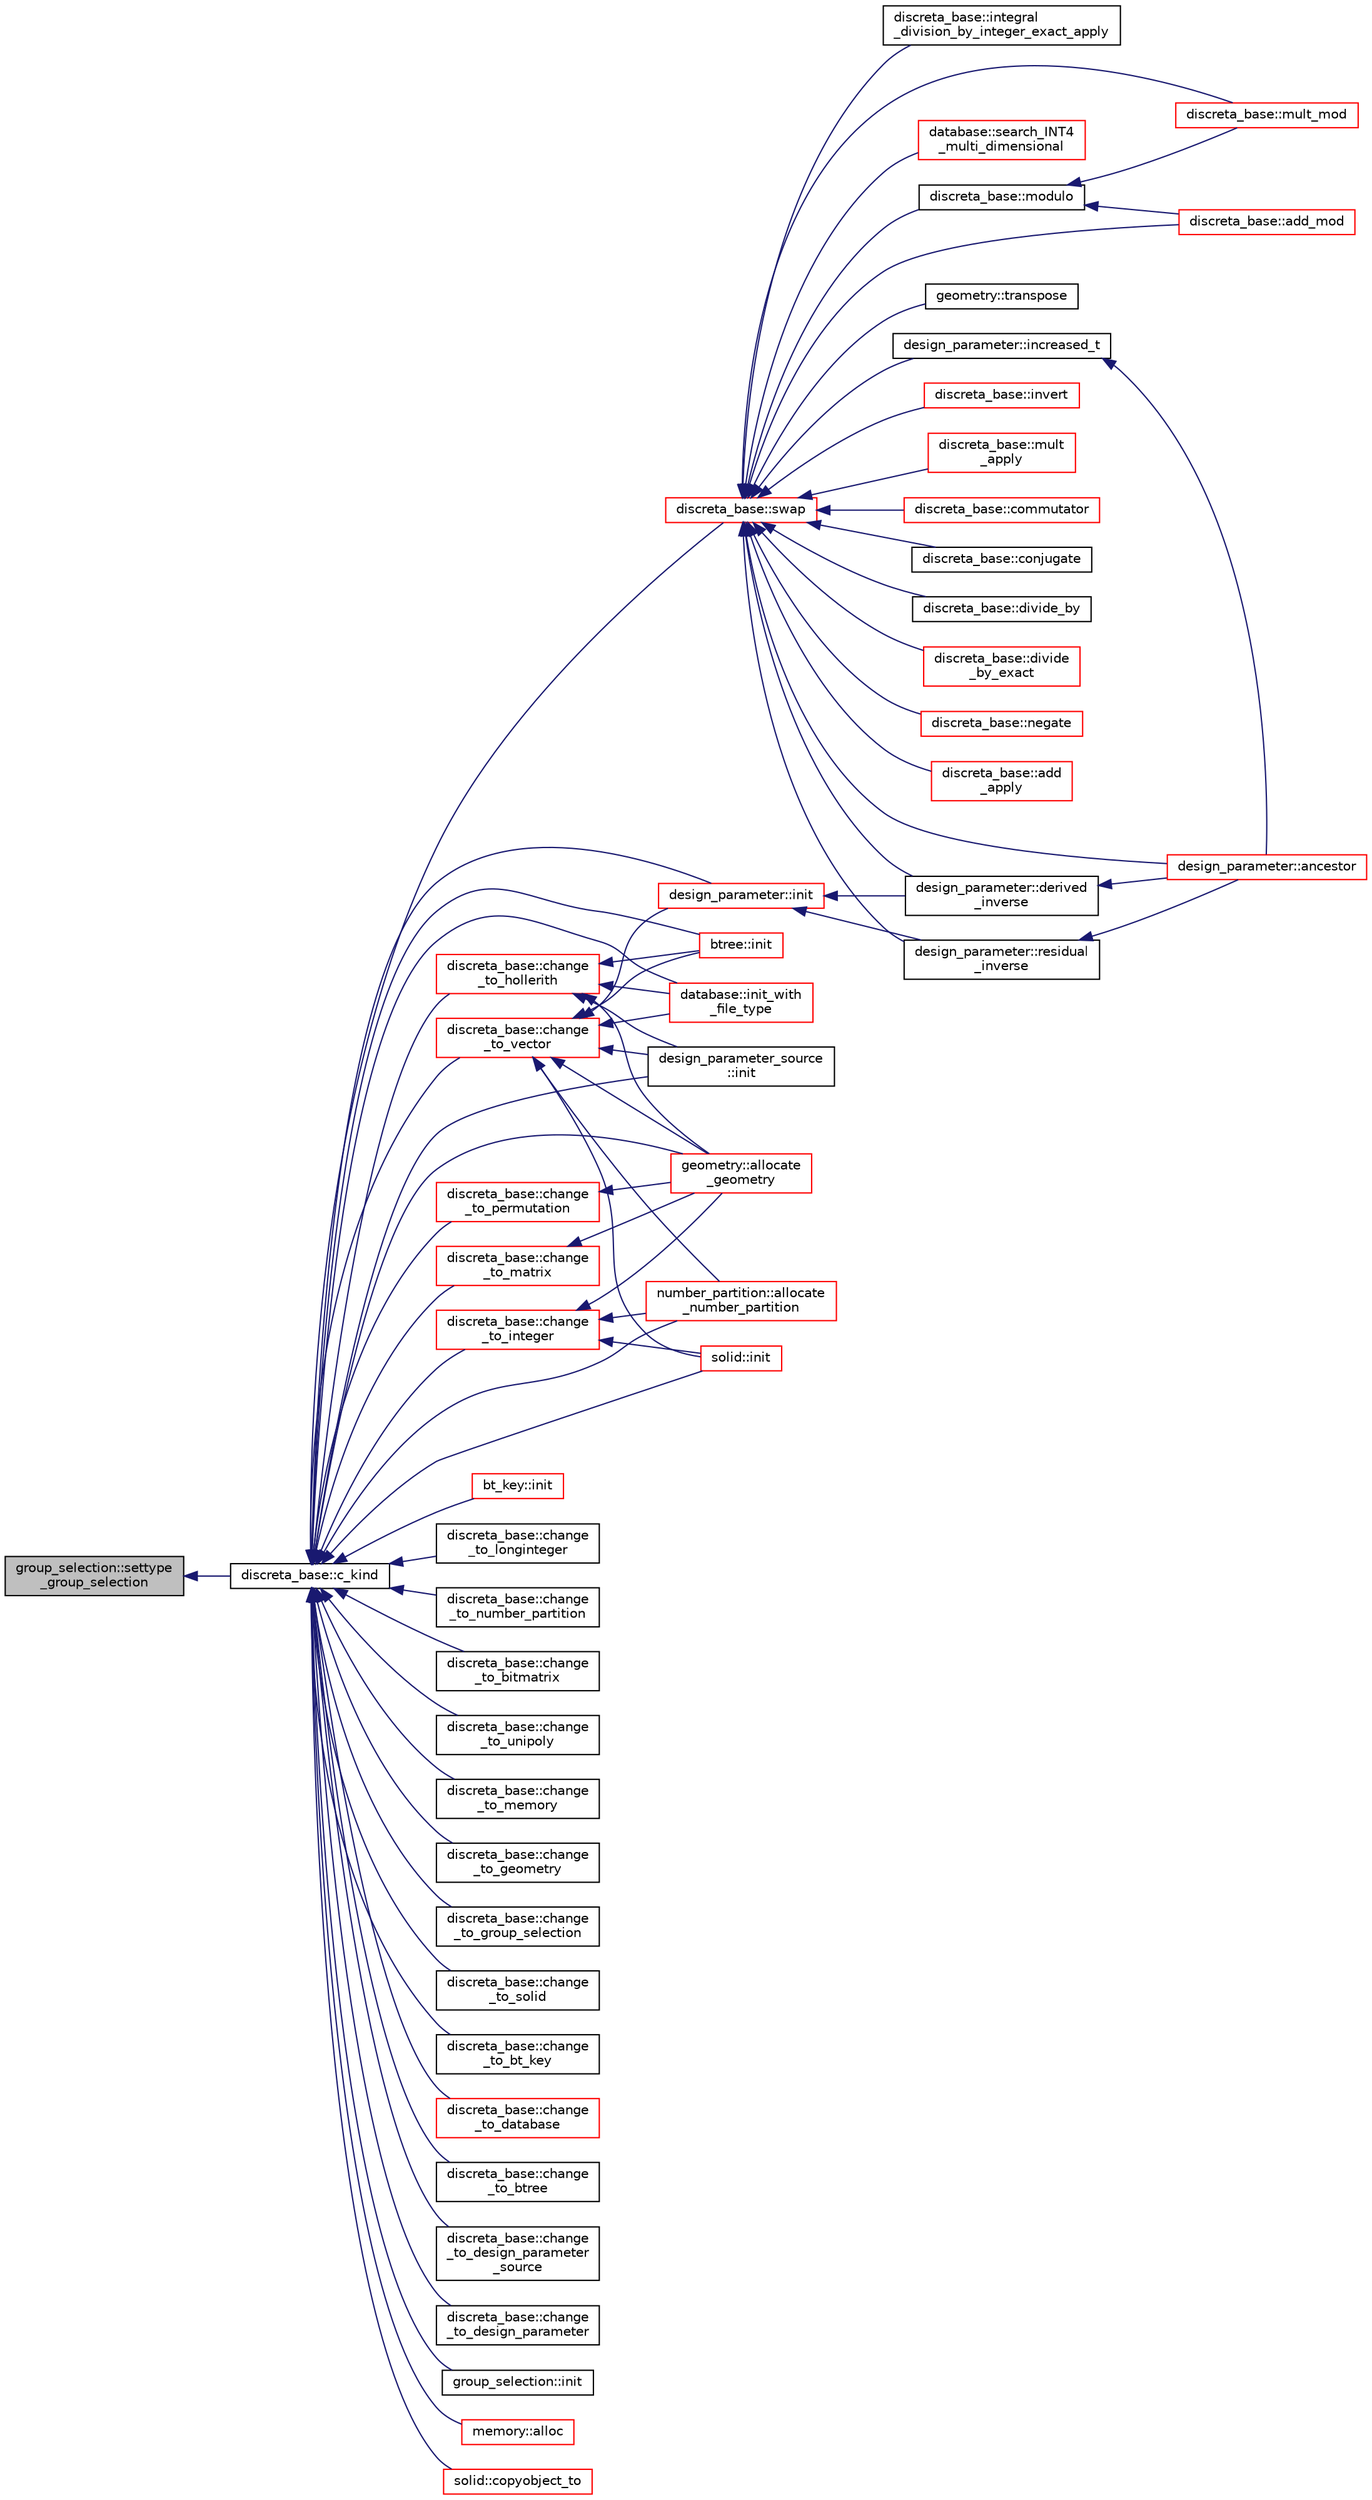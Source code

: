 digraph "group_selection::settype_group_selection"
{
  edge [fontname="Helvetica",fontsize="10",labelfontname="Helvetica",labelfontsize="10"];
  node [fontname="Helvetica",fontsize="10",shape=record];
  rankdir="LR";
  Node1011 [label="group_selection::settype\l_group_selection",height=0.2,width=0.4,color="black", fillcolor="grey75", style="filled", fontcolor="black"];
  Node1011 -> Node1012 [dir="back",color="midnightblue",fontsize="10",style="solid",fontname="Helvetica"];
  Node1012 [label="discreta_base::c_kind",height=0.2,width=0.4,color="black", fillcolor="white", style="filled",URL="$d7/d71/classdiscreta__base.html#adc2ff61589c2d083688e7a43f333cb62"];
  Node1012 -> Node1013 [dir="back",color="midnightblue",fontsize="10",style="solid",fontname="Helvetica"];
  Node1013 [label="discreta_base::swap",height=0.2,width=0.4,color="red", fillcolor="white", style="filled",URL="$d7/d71/classdiscreta__base.html#a2e8acbb9d3476675dac5b6a583b0293e"];
  Node1013 -> Node1014 [dir="back",color="midnightblue",fontsize="10",style="solid",fontname="Helvetica"];
  Node1014 [label="discreta_base::mult_mod",height=0.2,width=0.4,color="red", fillcolor="white", style="filled",URL="$d7/d71/classdiscreta__base.html#a01f00cf6c9f4a8d6209636de98e05c30"];
  Node1013 -> Node1020 [dir="back",color="midnightblue",fontsize="10",style="solid",fontname="Helvetica"];
  Node1020 [label="discreta_base::invert",height=0.2,width=0.4,color="red", fillcolor="white", style="filled",URL="$d7/d71/classdiscreta__base.html#a3c415a064ce76e183f000912875dea74"];
  Node1013 -> Node1050 [dir="back",color="midnightblue",fontsize="10",style="solid",fontname="Helvetica"];
  Node1050 [label="discreta_base::mult\l_apply",height=0.2,width=0.4,color="red", fillcolor="white", style="filled",URL="$d7/d71/classdiscreta__base.html#a301b8d0527d3a60ba410bba87446f490"];
  Node1013 -> Node1053 [dir="back",color="midnightblue",fontsize="10",style="solid",fontname="Helvetica"];
  Node1053 [label="discreta_base::commutator",height=0.2,width=0.4,color="red", fillcolor="white", style="filled",URL="$d7/d71/classdiscreta__base.html#a1d0bb4144e3eb15aaf877a0cea656c00"];
  Node1013 -> Node1055 [dir="back",color="midnightblue",fontsize="10",style="solid",fontname="Helvetica"];
  Node1055 [label="discreta_base::conjugate",height=0.2,width=0.4,color="black", fillcolor="white", style="filled",URL="$d7/d71/classdiscreta__base.html#a463f1481dd1a3ab42deb6162e25ba725"];
  Node1013 -> Node1056 [dir="back",color="midnightblue",fontsize="10",style="solid",fontname="Helvetica"];
  Node1056 [label="discreta_base::divide_by",height=0.2,width=0.4,color="black", fillcolor="white", style="filled",URL="$d7/d71/classdiscreta__base.html#aa3f9d43fab5e6240202fbd7c1f5e3e74"];
  Node1013 -> Node1057 [dir="back",color="midnightblue",fontsize="10",style="solid",fontname="Helvetica"];
  Node1057 [label="discreta_base::divide\l_by_exact",height=0.2,width=0.4,color="red", fillcolor="white", style="filled",URL="$d7/d71/classdiscreta__base.html#a14ea31dd075b20644457db08319389ef"];
  Node1013 -> Node1068 [dir="back",color="midnightblue",fontsize="10",style="solid",fontname="Helvetica"];
  Node1068 [label="discreta_base::add_mod",height=0.2,width=0.4,color="red", fillcolor="white", style="filled",URL="$d7/d71/classdiscreta__base.html#aa8864b3f228cad737b2f3ff469bd8f63"];
  Node1013 -> Node1069 [dir="back",color="midnightblue",fontsize="10",style="solid",fontname="Helvetica"];
  Node1069 [label="discreta_base::negate",height=0.2,width=0.4,color="red", fillcolor="white", style="filled",URL="$d7/d71/classdiscreta__base.html#aac1be1125008f8a93a3083cd1a43878d"];
  Node1013 -> Node1075 [dir="back",color="midnightblue",fontsize="10",style="solid",fontname="Helvetica"];
  Node1075 [label="discreta_base::add\l_apply",height=0.2,width=0.4,color="red", fillcolor="white", style="filled",URL="$d7/d71/classdiscreta__base.html#a1e8b73324062c6ff9e01aaf5fb6e8fba"];
  Node1013 -> Node1077 [dir="back",color="midnightblue",fontsize="10",style="solid",fontname="Helvetica"];
  Node1077 [label="discreta_base::integral\l_division_by_integer_exact_apply",height=0.2,width=0.4,color="black", fillcolor="white", style="filled",URL="$d7/d71/classdiscreta__base.html#ae3e8cc479b6823e0ffc1d9b1e0e9d0e7"];
  Node1013 -> Node1078 [dir="back",color="midnightblue",fontsize="10",style="solid",fontname="Helvetica"];
  Node1078 [label="discreta_base::modulo",height=0.2,width=0.4,color="black", fillcolor="white", style="filled",URL="$d7/d71/classdiscreta__base.html#ac4ee015a4115c5f5851cb3da41c8eca0"];
  Node1078 -> Node1014 [dir="back",color="midnightblue",fontsize="10",style="solid",fontname="Helvetica"];
  Node1078 -> Node1068 [dir="back",color="midnightblue",fontsize="10",style="solid",fontname="Helvetica"];
  Node1013 -> Node1079 [dir="back",color="midnightblue",fontsize="10",style="solid",fontname="Helvetica"];
  Node1079 [label="database::search_INT4\l_multi_dimensional",height=0.2,width=0.4,color="red", fillcolor="white", style="filled",URL="$db/d72/classdatabase.html#a43a31b0e56d1401185a452a6686666aa"];
  Node1013 -> Node1082 [dir="back",color="midnightblue",fontsize="10",style="solid",fontname="Helvetica"];
  Node1082 [label="design_parameter::increased_t",height=0.2,width=0.4,color="black", fillcolor="white", style="filled",URL="$da/d94/classdesign__parameter.html#a8f39a90927d51e3cb3772bc98c94d7d0"];
  Node1082 -> Node1083 [dir="back",color="midnightblue",fontsize="10",style="solid",fontname="Helvetica"];
  Node1083 [label="design_parameter::ancestor",height=0.2,width=0.4,color="red", fillcolor="white", style="filled",URL="$da/d94/classdesign__parameter.html#abd616d2e29cde6f3e797abab001af0c6"];
  Node1013 -> Node1085 [dir="back",color="midnightblue",fontsize="10",style="solid",fontname="Helvetica"];
  Node1085 [label="design_parameter::derived\l_inverse",height=0.2,width=0.4,color="black", fillcolor="white", style="filled",URL="$da/d94/classdesign__parameter.html#acbfce2a35f0c379d5888acdc8d74ae19"];
  Node1085 -> Node1083 [dir="back",color="midnightblue",fontsize="10",style="solid",fontname="Helvetica"];
  Node1013 -> Node1086 [dir="back",color="midnightblue",fontsize="10",style="solid",fontname="Helvetica"];
  Node1086 [label="design_parameter::residual\l_inverse",height=0.2,width=0.4,color="black", fillcolor="white", style="filled",URL="$da/d94/classdesign__parameter.html#a98630a1cdc565c3c826a2636a499c5f6"];
  Node1086 -> Node1083 [dir="back",color="midnightblue",fontsize="10",style="solid",fontname="Helvetica"];
  Node1013 -> Node1083 [dir="back",color="midnightblue",fontsize="10",style="solid",fontname="Helvetica"];
  Node1013 -> Node1087 [dir="back",color="midnightblue",fontsize="10",style="solid",fontname="Helvetica"];
  Node1087 [label="geometry::transpose",height=0.2,width=0.4,color="black", fillcolor="white", style="filled",URL="$da/d44/classgeometry.html#ad7132289ee0bc683f8c00c6762bb5035"];
  Node1012 -> Node1248 [dir="back",color="midnightblue",fontsize="10",style="solid",fontname="Helvetica"];
  Node1248 [label="bt_key::init",height=0.2,width=0.4,color="red", fillcolor="white", style="filled",URL="$d1/de5/classbt__key.html#ae6b27c89a5f6dec6a7a19583a4b112a8"];
  Node1012 -> Node1254 [dir="back",color="midnightblue",fontsize="10",style="solid",fontname="Helvetica"];
  Node1254 [label="btree::init",height=0.2,width=0.4,color="red", fillcolor="white", style="filled",URL="$dd/db0/classbtree.html#a3c88706e9886f1f9bc142b511aeab642"];
  Node1012 -> Node1255 [dir="back",color="midnightblue",fontsize="10",style="solid",fontname="Helvetica"];
  Node1255 [label="database::init_with\l_file_type",height=0.2,width=0.4,color="red", fillcolor="white", style="filled",URL="$db/d72/classdatabase.html#a3b7a27f69a64812a6bfd765158d62476"];
  Node1012 -> Node1257 [dir="back",color="midnightblue",fontsize="10",style="solid",fontname="Helvetica"];
  Node1257 [label="design_parameter::init",height=0.2,width=0.4,color="red", fillcolor="white", style="filled",URL="$da/d94/classdesign__parameter.html#af77829be8d9058a84169c36143307b5d"];
  Node1257 -> Node1085 [dir="back",color="midnightblue",fontsize="10",style="solid",fontname="Helvetica"];
  Node1257 -> Node1086 [dir="back",color="midnightblue",fontsize="10",style="solid",fontname="Helvetica"];
  Node1012 -> Node1259 [dir="back",color="midnightblue",fontsize="10",style="solid",fontname="Helvetica"];
  Node1259 [label="design_parameter_source\l::init",height=0.2,width=0.4,color="black", fillcolor="white", style="filled",URL="$df/d4b/classdesign__parameter__source.html#afccf1773adfffec18fd96efaec208b93"];
  Node1012 -> Node1260 [dir="back",color="midnightblue",fontsize="10",style="solid",fontname="Helvetica"];
  Node1260 [label="discreta_base::change\l_to_integer",height=0.2,width=0.4,color="red", fillcolor="white", style="filled",URL="$d7/d71/classdiscreta__base.html#a58a5a5bd8f8e6f2dd7b4483b66dc7bb9"];
  Node1260 -> Node1342 [dir="back",color="midnightblue",fontsize="10",style="solid",fontname="Helvetica"];
  Node1342 [label="geometry::allocate\l_geometry",height=0.2,width=0.4,color="red", fillcolor="white", style="filled",URL="$da/d44/classgeometry.html#a243e84ff38207957ad5976020c19a033"];
  Node1260 -> Node1389 [dir="back",color="midnightblue",fontsize="10",style="solid",fontname="Helvetica"];
  Node1389 [label="number_partition::allocate\l_number_partition",height=0.2,width=0.4,color="red", fillcolor="white", style="filled",URL="$df/d50/classnumber__partition.html#a3c5649dc95f5ca53df4b0c58de6c1dc5"];
  Node1260 -> Node1390 [dir="back",color="midnightblue",fontsize="10",style="solid",fontname="Helvetica"];
  Node1390 [label="solid::init",height=0.2,width=0.4,color="red", fillcolor="white", style="filled",URL="$d8/def/classsolid.html#afc711954316958b35630fbc8542bcd05"];
  Node1012 -> Node1392 [dir="back",color="midnightblue",fontsize="10",style="solid",fontname="Helvetica"];
  Node1392 [label="discreta_base::change\l_to_longinteger",height=0.2,width=0.4,color="black", fillcolor="white", style="filled",URL="$d7/d71/classdiscreta__base.html#aa65b4b95b89b1df5ff8e0ef944e598a9"];
  Node1012 -> Node1393 [dir="back",color="midnightblue",fontsize="10",style="solid",fontname="Helvetica"];
  Node1393 [label="discreta_base::change\l_to_vector",height=0.2,width=0.4,color="red", fillcolor="white", style="filled",URL="$d7/d71/classdiscreta__base.html#a66186d19c55ad54af11e2a040a763c38"];
  Node1393 -> Node1254 [dir="back",color="midnightblue",fontsize="10",style="solid",fontname="Helvetica"];
  Node1393 -> Node1255 [dir="back",color="midnightblue",fontsize="10",style="solid",fontname="Helvetica"];
  Node1393 -> Node1257 [dir="back",color="midnightblue",fontsize="10",style="solid",fontname="Helvetica"];
  Node1393 -> Node1259 [dir="back",color="midnightblue",fontsize="10",style="solid",fontname="Helvetica"];
  Node1393 -> Node1342 [dir="back",color="midnightblue",fontsize="10",style="solid",fontname="Helvetica"];
  Node1393 -> Node1389 [dir="back",color="midnightblue",fontsize="10",style="solid",fontname="Helvetica"];
  Node1393 -> Node1390 [dir="back",color="midnightblue",fontsize="10",style="solid",fontname="Helvetica"];
  Node1012 -> Node1394 [dir="back",color="midnightblue",fontsize="10",style="solid",fontname="Helvetica"];
  Node1394 [label="discreta_base::change\l_to_permutation",height=0.2,width=0.4,color="red", fillcolor="white", style="filled",URL="$d7/d71/classdiscreta__base.html#a38e11ff129ddc29d67b54520e9a0a538"];
  Node1394 -> Node1342 [dir="back",color="midnightblue",fontsize="10",style="solid",fontname="Helvetica"];
  Node1012 -> Node1397 [dir="back",color="midnightblue",fontsize="10",style="solid",fontname="Helvetica"];
  Node1397 [label="discreta_base::change\l_to_number_partition",height=0.2,width=0.4,color="black", fillcolor="white", style="filled",URL="$d7/d71/classdiscreta__base.html#a15be55441d3768c506bf9faabeef9b5b"];
  Node1012 -> Node1398 [dir="back",color="midnightblue",fontsize="10",style="solid",fontname="Helvetica"];
  Node1398 [label="discreta_base::change\l_to_matrix",height=0.2,width=0.4,color="red", fillcolor="white", style="filled",URL="$d7/d71/classdiscreta__base.html#a51f1aaa0764c4161c0dbd981091ca5cb"];
  Node1398 -> Node1342 [dir="back",color="midnightblue",fontsize="10",style="solid",fontname="Helvetica"];
  Node1012 -> Node1400 [dir="back",color="midnightblue",fontsize="10",style="solid",fontname="Helvetica"];
  Node1400 [label="discreta_base::change\l_to_bitmatrix",height=0.2,width=0.4,color="black", fillcolor="white", style="filled",URL="$d7/d71/classdiscreta__base.html#adcb7fdf185f23731b42c96488599919e"];
  Node1012 -> Node1401 [dir="back",color="midnightblue",fontsize="10",style="solid",fontname="Helvetica"];
  Node1401 [label="discreta_base::change\l_to_unipoly",height=0.2,width=0.4,color="black", fillcolor="white", style="filled",URL="$d7/d71/classdiscreta__base.html#a436a1d89a0e7a13ba1ad0ff5813c03ed"];
  Node1012 -> Node1402 [dir="back",color="midnightblue",fontsize="10",style="solid",fontname="Helvetica"];
  Node1402 [label="discreta_base::change\l_to_memory",height=0.2,width=0.4,color="black", fillcolor="white", style="filled",URL="$d7/d71/classdiscreta__base.html#a21a76b868e94f17a6579997f0a50a006"];
  Node1012 -> Node1403 [dir="back",color="midnightblue",fontsize="10",style="solid",fontname="Helvetica"];
  Node1403 [label="discreta_base::change\l_to_geometry",height=0.2,width=0.4,color="black", fillcolor="white", style="filled",URL="$d7/d71/classdiscreta__base.html#a5a3efbeeb01c41259b91ed2d87bfcbb2"];
  Node1012 -> Node1404 [dir="back",color="midnightblue",fontsize="10",style="solid",fontname="Helvetica"];
  Node1404 [label="discreta_base::change\l_to_hollerith",height=0.2,width=0.4,color="red", fillcolor="white", style="filled",URL="$d7/d71/classdiscreta__base.html#a10f410adc814d4568e3b0f84550c4ca1"];
  Node1404 -> Node1254 [dir="back",color="midnightblue",fontsize="10",style="solid",fontname="Helvetica"];
  Node1404 -> Node1255 [dir="back",color="midnightblue",fontsize="10",style="solid",fontname="Helvetica"];
  Node1404 -> Node1259 [dir="back",color="midnightblue",fontsize="10",style="solid",fontname="Helvetica"];
  Node1404 -> Node1342 [dir="back",color="midnightblue",fontsize="10",style="solid",fontname="Helvetica"];
  Node1012 -> Node1405 [dir="back",color="midnightblue",fontsize="10",style="solid",fontname="Helvetica"];
  Node1405 [label="discreta_base::change\l_to_group_selection",height=0.2,width=0.4,color="black", fillcolor="white", style="filled",URL="$d7/d71/classdiscreta__base.html#a6b269515e796a08da4db719ae2dbdca9"];
  Node1012 -> Node1406 [dir="back",color="midnightblue",fontsize="10",style="solid",fontname="Helvetica"];
  Node1406 [label="discreta_base::change\l_to_solid",height=0.2,width=0.4,color="black", fillcolor="white", style="filled",URL="$d7/d71/classdiscreta__base.html#adb0b11a85434f969b3895cb46b67e8c2"];
  Node1012 -> Node1407 [dir="back",color="midnightblue",fontsize="10",style="solid",fontname="Helvetica"];
  Node1407 [label="discreta_base::change\l_to_bt_key",height=0.2,width=0.4,color="black", fillcolor="white", style="filled",URL="$d7/d71/classdiscreta__base.html#af08930510236fe08941bb5c1e4768fe9"];
  Node1012 -> Node1408 [dir="back",color="midnightblue",fontsize="10",style="solid",fontname="Helvetica"];
  Node1408 [label="discreta_base::change\l_to_database",height=0.2,width=0.4,color="red", fillcolor="white", style="filled",URL="$d7/d71/classdiscreta__base.html#a9187fb1e0526e3d327b78bb19475ae40"];
  Node1012 -> Node1409 [dir="back",color="midnightblue",fontsize="10",style="solid",fontname="Helvetica"];
  Node1409 [label="discreta_base::change\l_to_btree",height=0.2,width=0.4,color="black", fillcolor="white", style="filled",URL="$d7/d71/classdiscreta__base.html#a75c8608cf54191c17ee48817cc4dda17"];
  Node1012 -> Node1410 [dir="back",color="midnightblue",fontsize="10",style="solid",fontname="Helvetica"];
  Node1410 [label="discreta_base::change\l_to_design_parameter\l_source",height=0.2,width=0.4,color="black", fillcolor="white", style="filled",URL="$d7/d71/classdiscreta__base.html#adef7252719a3b1b5261d6bc6c44dbda4"];
  Node1012 -> Node1411 [dir="back",color="midnightblue",fontsize="10",style="solid",fontname="Helvetica"];
  Node1411 [label="discreta_base::change\l_to_design_parameter",height=0.2,width=0.4,color="black", fillcolor="white", style="filled",URL="$d7/d71/classdiscreta__base.html#ab207ed39acee5f447708dc9fcfd29e0a"];
  Node1012 -> Node1342 [dir="back",color="midnightblue",fontsize="10",style="solid",fontname="Helvetica"];
  Node1012 -> Node1412 [dir="back",color="midnightblue",fontsize="10",style="solid",fontname="Helvetica"];
  Node1412 [label="group_selection::init",height=0.2,width=0.4,color="black", fillcolor="white", style="filled",URL="$d6/db0/classgroup__selection.html#ad12ab2226024716902e4a85c4772732b"];
  Node1012 -> Node1413 [dir="back",color="midnightblue",fontsize="10",style="solid",fontname="Helvetica"];
  Node1413 [label="memory::alloc",height=0.2,width=0.4,color="red", fillcolor="white", style="filled",URL="$d8/d99/classmemory.html#a44ac20be537668e94b5d42e6a6c74b6f"];
  Node1012 -> Node1389 [dir="back",color="midnightblue",fontsize="10",style="solid",fontname="Helvetica"];
  Node1012 -> Node1390 [dir="back",color="midnightblue",fontsize="10",style="solid",fontname="Helvetica"];
  Node1012 -> Node1421 [dir="back",color="midnightblue",fontsize="10",style="solid",fontname="Helvetica"];
  Node1421 [label="solid::copyobject_to",height=0.2,width=0.4,color="red", fillcolor="white", style="filled",URL="$d8/def/classsolid.html#a7f35a904885ef626d1a74663fe2cad62"];
}
